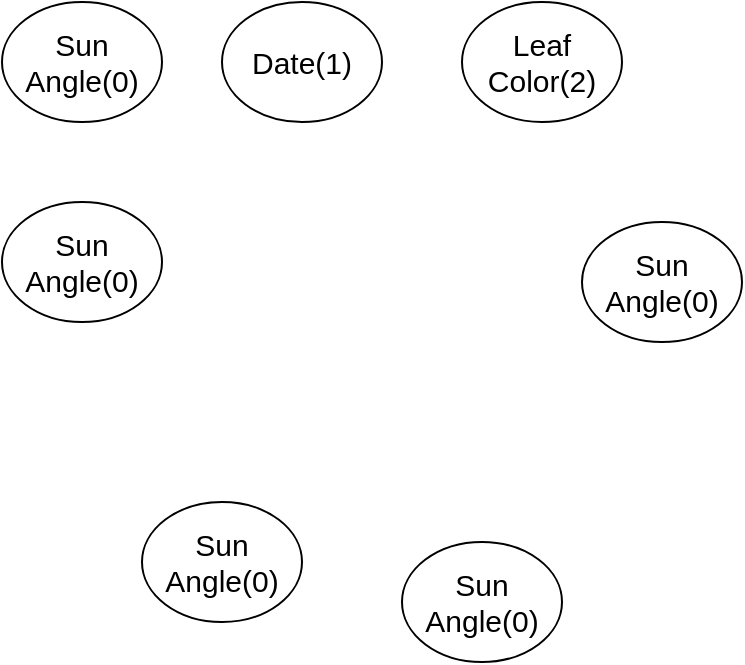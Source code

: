 <mxfile version="22.1.18" type="github">
  <diagram name="第 1 页" id="nXLrCAXywMhfkzrj3yQS">
    <mxGraphModel dx="1434" dy="738" grid="1" gridSize="10" guides="1" tooltips="1" connect="1" arrows="1" fold="1" page="1" pageScale="1" pageWidth="827" pageHeight="1169" math="0" shadow="0">
      <root>
        <mxCell id="0" />
        <mxCell id="1" parent="0" />
        <mxCell id="7ogSb8fjKF1HWpliJjE_-9" value="Date(1)" style="ellipse;whiteSpace=wrap;html=1;fontSize=15;" vertex="1" parent="1">
          <mxGeometry x="180" y="90" width="80" height="60" as="geometry" />
        </mxCell>
        <mxCell id="7ogSb8fjKF1HWpliJjE_-11" value="Sun Angle(0)" style="ellipse;whiteSpace=wrap;html=1;fontSize=15;" vertex="1" parent="1">
          <mxGeometry x="70" y="90" width="80" height="60" as="geometry" />
        </mxCell>
        <mxCell id="7ogSb8fjKF1HWpliJjE_-12" value="Leaf Color(2)" style="ellipse;whiteSpace=wrap;html=1;fontSize=15;" vertex="1" parent="1">
          <mxGeometry x="300" y="90" width="80" height="60" as="geometry" />
        </mxCell>
        <mxCell id="7ogSb8fjKF1HWpliJjE_-13" value="Sun Angle(0)" style="ellipse;whiteSpace=wrap;html=1;fontSize=15;" vertex="1" parent="1">
          <mxGeometry x="140" y="340" width="80" height="60" as="geometry" />
        </mxCell>
        <mxCell id="7ogSb8fjKF1HWpliJjE_-14" value="Sun Angle(0)" style="ellipse;whiteSpace=wrap;html=1;fontSize=15;" vertex="1" parent="1">
          <mxGeometry x="360" y="200" width="80" height="60" as="geometry" />
        </mxCell>
        <mxCell id="7ogSb8fjKF1HWpliJjE_-15" value="Sun Angle(0)" style="ellipse;whiteSpace=wrap;html=1;fontSize=15;" vertex="1" parent="1">
          <mxGeometry x="270" y="360" width="80" height="60" as="geometry" />
        </mxCell>
        <mxCell id="7ogSb8fjKF1HWpliJjE_-16" value="Sun Angle(0)" style="ellipse;whiteSpace=wrap;html=1;fontSize=15;" vertex="1" parent="1">
          <mxGeometry x="70" y="190" width="80" height="60" as="geometry" />
        </mxCell>
      </root>
    </mxGraphModel>
  </diagram>
</mxfile>
